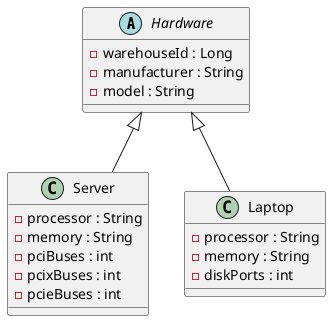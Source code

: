 @startuml

abstract class Hardware {
  - warehouseId : Long
  - manufacturer : String
  - model : String
}

class Server extends Hardware {
  - processor : String
  - memory : String
  - pciBuses : int
  - pcixBuses : int
  - pcieBuses : int
}

class Laptop extends Hardware {
  - processor : String
  - memory : String
  - diskPorts : int
}

@enduml
